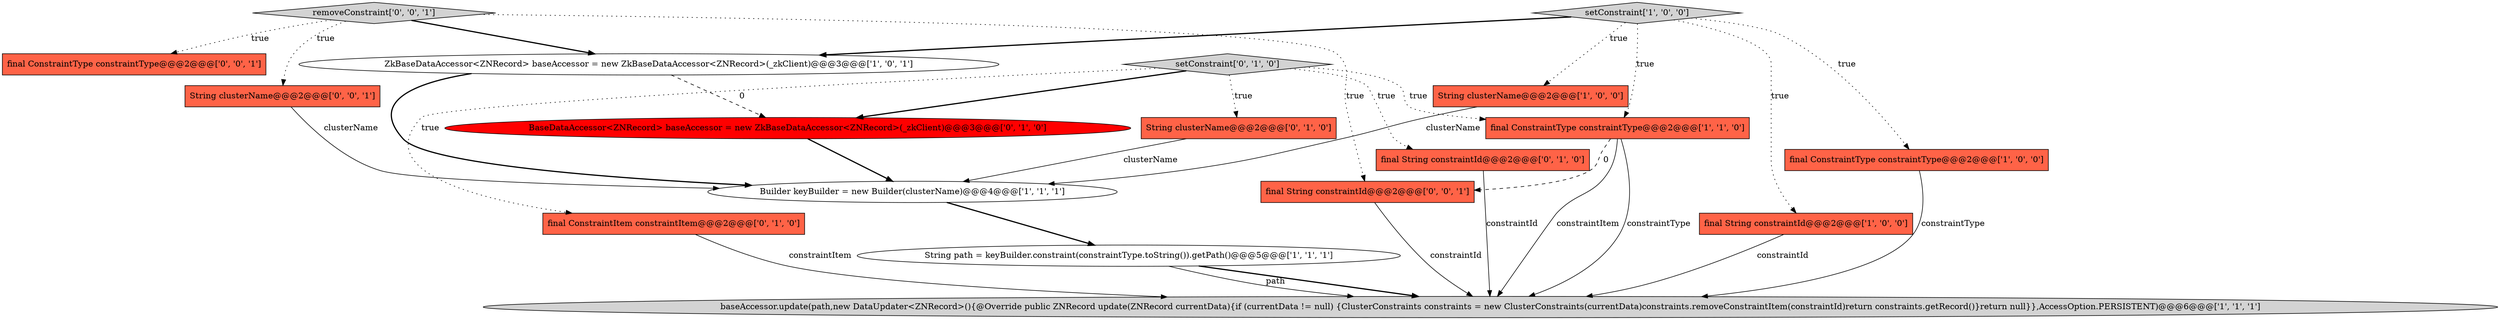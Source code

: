 digraph {
0 [style = filled, label = "Builder keyBuilder = new Builder(clusterName)@@@4@@@['1', '1', '1']", fillcolor = white, shape = ellipse image = "AAA0AAABBB1BBB"];
8 [style = filled, label = "baseAccessor.update(path,new DataUpdater<ZNRecord>(){@Override public ZNRecord update(ZNRecord currentData){if (currentData != null) {ClusterConstraints constraints = new ClusterConstraints(currentData)constraints.removeConstraintItem(constraintId)return constraints.getRecord()}return null}},AccessOption.PERSISTENT)@@@6@@@['1', '1', '1']", fillcolor = lightgray, shape = ellipse image = "AAA0AAABBB1BBB"];
17 [style = filled, label = "final String constraintId@@@2@@@['0', '0', '1']", fillcolor = tomato, shape = box image = "AAA0AAABBB3BBB"];
12 [style = filled, label = "BaseDataAccessor<ZNRecord> baseAccessor = new ZkBaseDataAccessor<ZNRecord>(_zkClient)@@@3@@@['0', '1', '0']", fillcolor = red, shape = ellipse image = "AAA1AAABBB2BBB"];
14 [style = filled, label = "removeConstraint['0', '0', '1']", fillcolor = lightgray, shape = diamond image = "AAA0AAABBB3BBB"];
15 [style = filled, label = "String clusterName@@@2@@@['0', '0', '1']", fillcolor = tomato, shape = box image = "AAA0AAABBB3BBB"];
2 [style = filled, label = "ZkBaseDataAccessor<ZNRecord> baseAccessor = new ZkBaseDataAccessor<ZNRecord>(_zkClient)@@@3@@@['1', '0', '1']", fillcolor = white, shape = ellipse image = "AAA0AAABBB1BBB"];
5 [style = filled, label = "setConstraint['1', '0', '0']", fillcolor = lightgray, shape = diamond image = "AAA0AAABBB1BBB"];
7 [style = filled, label = "final ConstraintType constraintType@@@2@@@['1', '1', '0']", fillcolor = tomato, shape = box image = "AAA0AAABBB1BBB"];
1 [style = filled, label = "String path = keyBuilder.constraint(constraintType.toString()).getPath()@@@5@@@['1', '1', '1']", fillcolor = white, shape = ellipse image = "AAA0AAABBB1BBB"];
4 [style = filled, label = "String clusterName@@@2@@@['1', '0', '0']", fillcolor = tomato, shape = box image = "AAA0AAABBB1BBB"];
6 [style = filled, label = "final ConstraintType constraintType@@@2@@@['1', '0', '0']", fillcolor = tomato, shape = box image = "AAA0AAABBB1BBB"];
13 [style = filled, label = "final String constraintId@@@2@@@['0', '1', '0']", fillcolor = tomato, shape = box image = "AAA0AAABBB2BBB"];
3 [style = filled, label = "final String constraintId@@@2@@@['1', '0', '0']", fillcolor = tomato, shape = box image = "AAA0AAABBB1BBB"];
11 [style = filled, label = "setConstraint['0', '1', '0']", fillcolor = lightgray, shape = diamond image = "AAA0AAABBB2BBB"];
10 [style = filled, label = "final ConstraintItem constraintItem@@@2@@@['0', '1', '0']", fillcolor = tomato, shape = box image = "AAA0AAABBB2BBB"];
9 [style = filled, label = "String clusterName@@@2@@@['0', '1', '0']", fillcolor = tomato, shape = box image = "AAA0AAABBB2BBB"];
16 [style = filled, label = "final ConstraintType constraintType@@@2@@@['0', '0', '1']", fillcolor = tomato, shape = box image = "AAA0AAABBB3BBB"];
11->7 [style = dotted, label="true"];
15->0 [style = solid, label="clusterName"];
1->8 [style = bold, label=""];
17->8 [style = solid, label="constraintId"];
9->0 [style = solid, label="clusterName"];
7->17 [style = dashed, label="0"];
11->10 [style = dotted, label="true"];
7->8 [style = solid, label="constraintItem"];
7->8 [style = solid, label="constraintType"];
5->6 [style = dotted, label="true"];
11->9 [style = dotted, label="true"];
11->12 [style = bold, label=""];
11->13 [style = dotted, label="true"];
5->3 [style = dotted, label="true"];
1->8 [style = solid, label="path"];
12->0 [style = bold, label=""];
10->8 [style = solid, label="constraintItem"];
5->4 [style = dotted, label="true"];
6->8 [style = solid, label="constraintType"];
14->16 [style = dotted, label="true"];
14->17 [style = dotted, label="true"];
2->12 [style = dashed, label="0"];
14->15 [style = dotted, label="true"];
5->2 [style = bold, label=""];
2->0 [style = bold, label=""];
13->8 [style = solid, label="constraintId"];
5->7 [style = dotted, label="true"];
0->1 [style = bold, label=""];
14->2 [style = bold, label=""];
4->0 [style = solid, label="clusterName"];
3->8 [style = solid, label="constraintId"];
}
